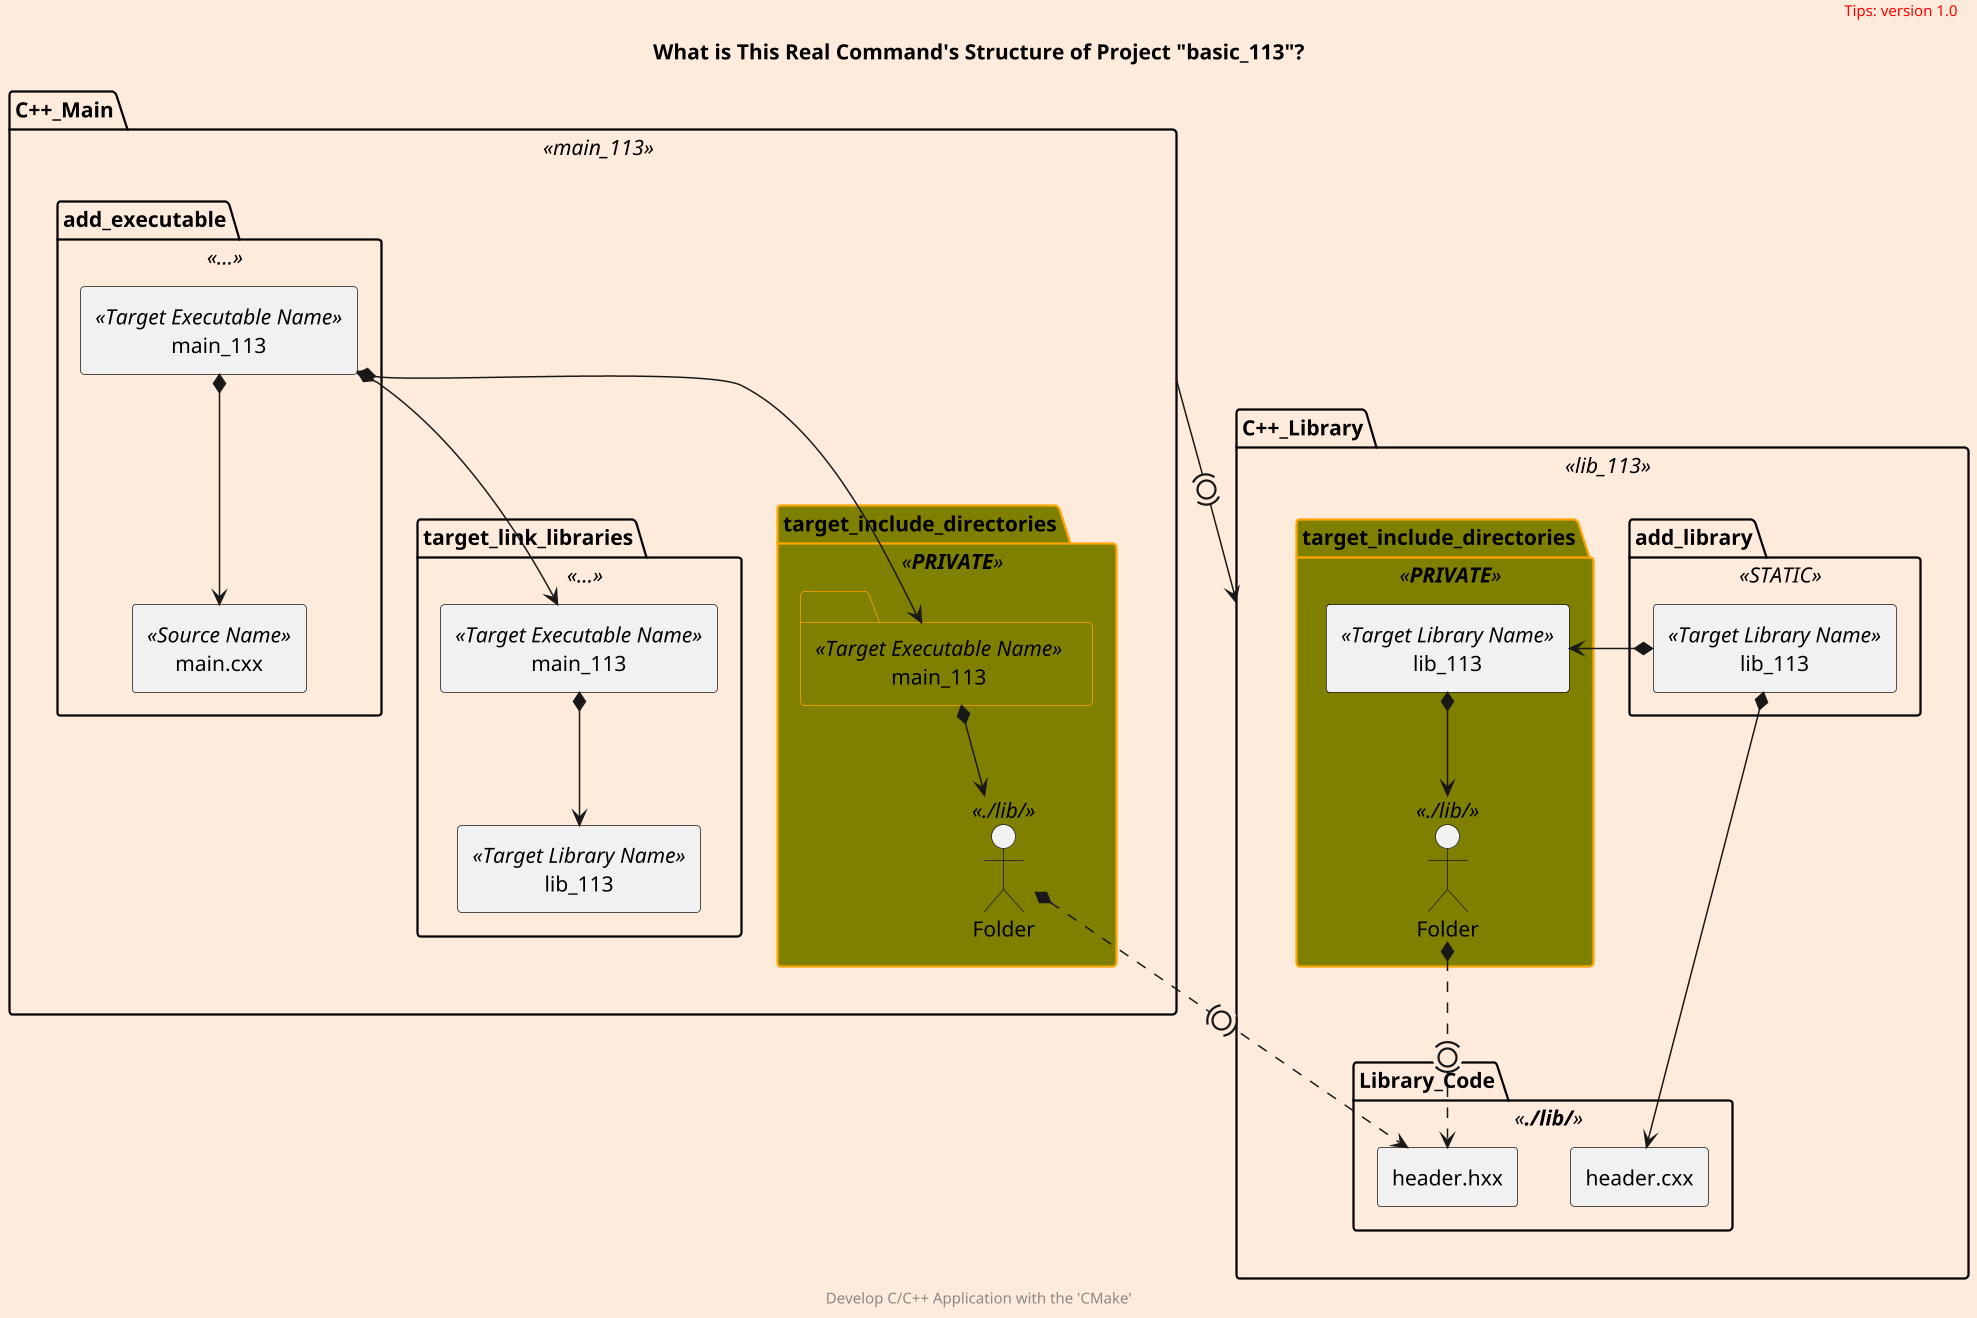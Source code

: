 @startuml
scale 1000 width
skinparam backgroundColor #FFEBDC
scale 1.5

skinparam Folder {
  backgroundColor Olive
  borderColor orange
}

package C++_Main <<main_113>> as cxx_main {
    package target_link_libraries <<...>> {
        rectangle main_113 <<Target Executable Name>> as main_113_link
        rectangle lib_113 <<Target Library Name>> as library_link
    }
    package add_executable <<...>> {
        rectangle main_113 <<Target Executable Name>> as main_113
        rectangle main.cxx <<Source Name>> as main_cxx
    }
    Folder target_include_directories <<**PRIVATE**>> as include_exe {
        Folder main_113 <<Target Executable Name>> as exe_113
        Folder <<./lib/>> as lib_dir
    }

    main_113 *--> main_cxx
    main_113 *--> exe_113
    exe_113 *--> lib_dir
    main_113 *--> main_113_link
    main_113_link *--> library_link
}


package C++_Library <<lib_113>> as cxx_lib {
    package add_library <<STATIC>> as add_library {
        rectangle lib_113 <<Target Library Name>>
    }
    Folder target_include_directories <<**PRIVATE**>> as include_lib {
        Folder <<./lib/>> as lib
        rectangle lib_113 <<Target Library Name>> as library
    }
    package Library_Code <<**./lib/**>> as library_code {
        rectangle header.hxx as header_hxx
        rectangle header.cxx as header_cxx
    }

    lib_113 *-right-> library
    lib_113 *--> header_cxx
    library *--> lib
    lib *.(0).> header_hxx
}

cxx_main -(0)-> cxx_lib
'library_link *.(0).> library
lib_dir *.(0).> header_hxx


title
    What is This Real Command's Structure of Project "basic_113"?
end title

header
<font color=red>Tips: version 1.0</font>
endheader

center footer Develop C/C++ Application with the 'CMake'

@enduml